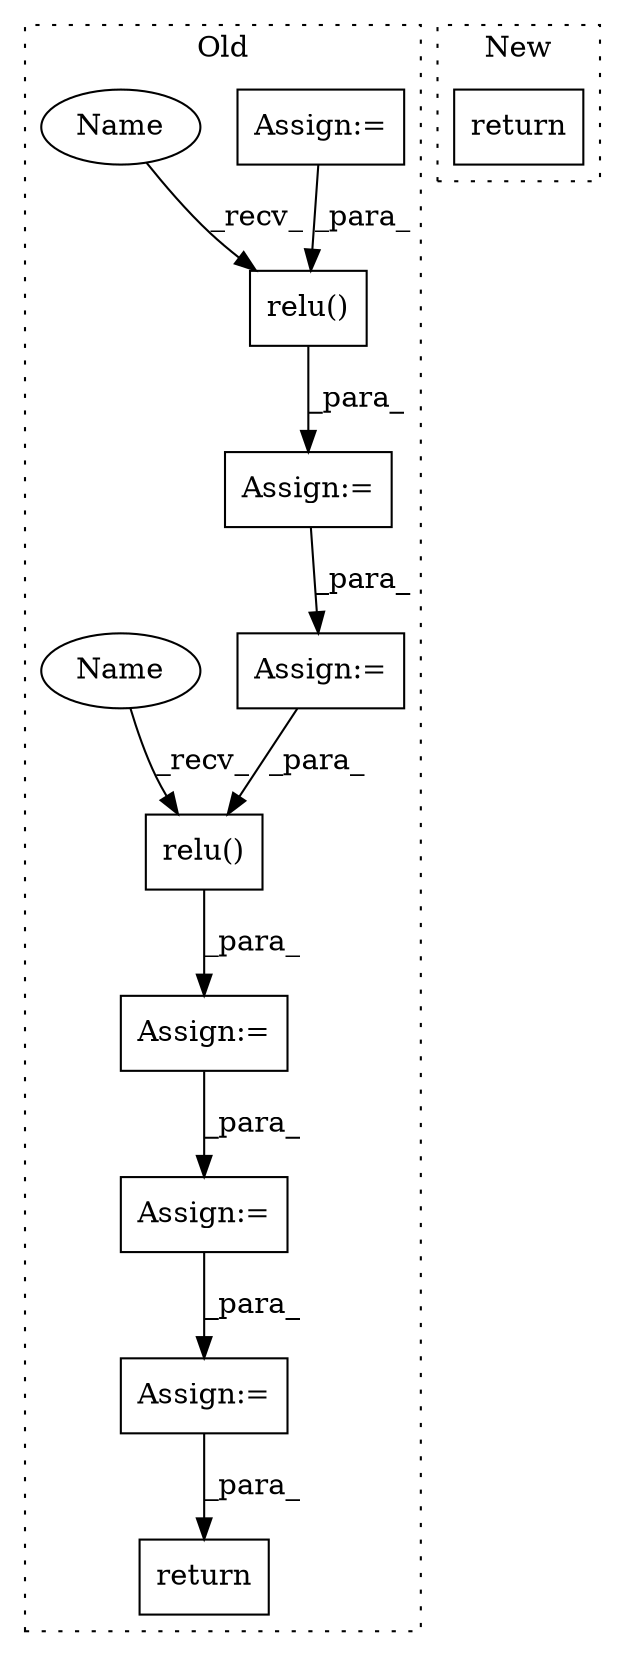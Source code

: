 digraph G {
subgraph cluster0 {
1 [label="relu()" a="75" s="846,854" l="7,1" shape="box"];
3 [label="Assign:=" a="68" s="893" l="3" shape="box"];
4 [label="return" a="93" s="993" l="7" shape="box"];
5 [label="Assign:=" a="68" s="865" l="3" shape="box"];
6 [label="Assign:=" a="68" s="965" l="3" shape="box"];
7 [label="Assign:=" a="68" s="815" l="3" shape="box"];
8 [label="Assign:=" a="68" s="843" l="3" shape="box"];
9 [label="Assign:=" a="68" s="943" l="3" shape="box"];
10 [label="relu()" a="75" s="896,904" l="7,1" shape="box"];
11 [label="Name" a="87" s="846" l="1" shape="ellipse"];
12 [label="Name" a="87" s="896" l="1" shape="ellipse"];
label = "Old";
style="dotted";
}
subgraph cluster1 {
2 [label="return" a="93" s="924" l="7" shape="box"];
label = "New";
style="dotted";
}
1 -> 8 [label="_para_"];
3 -> 9 [label="_para_"];
5 -> 10 [label="_para_"];
6 -> 4 [label="_para_"];
7 -> 1 [label="_para_"];
8 -> 5 [label="_para_"];
9 -> 6 [label="_para_"];
10 -> 3 [label="_para_"];
11 -> 1 [label="_recv_"];
12 -> 10 [label="_recv_"];
}